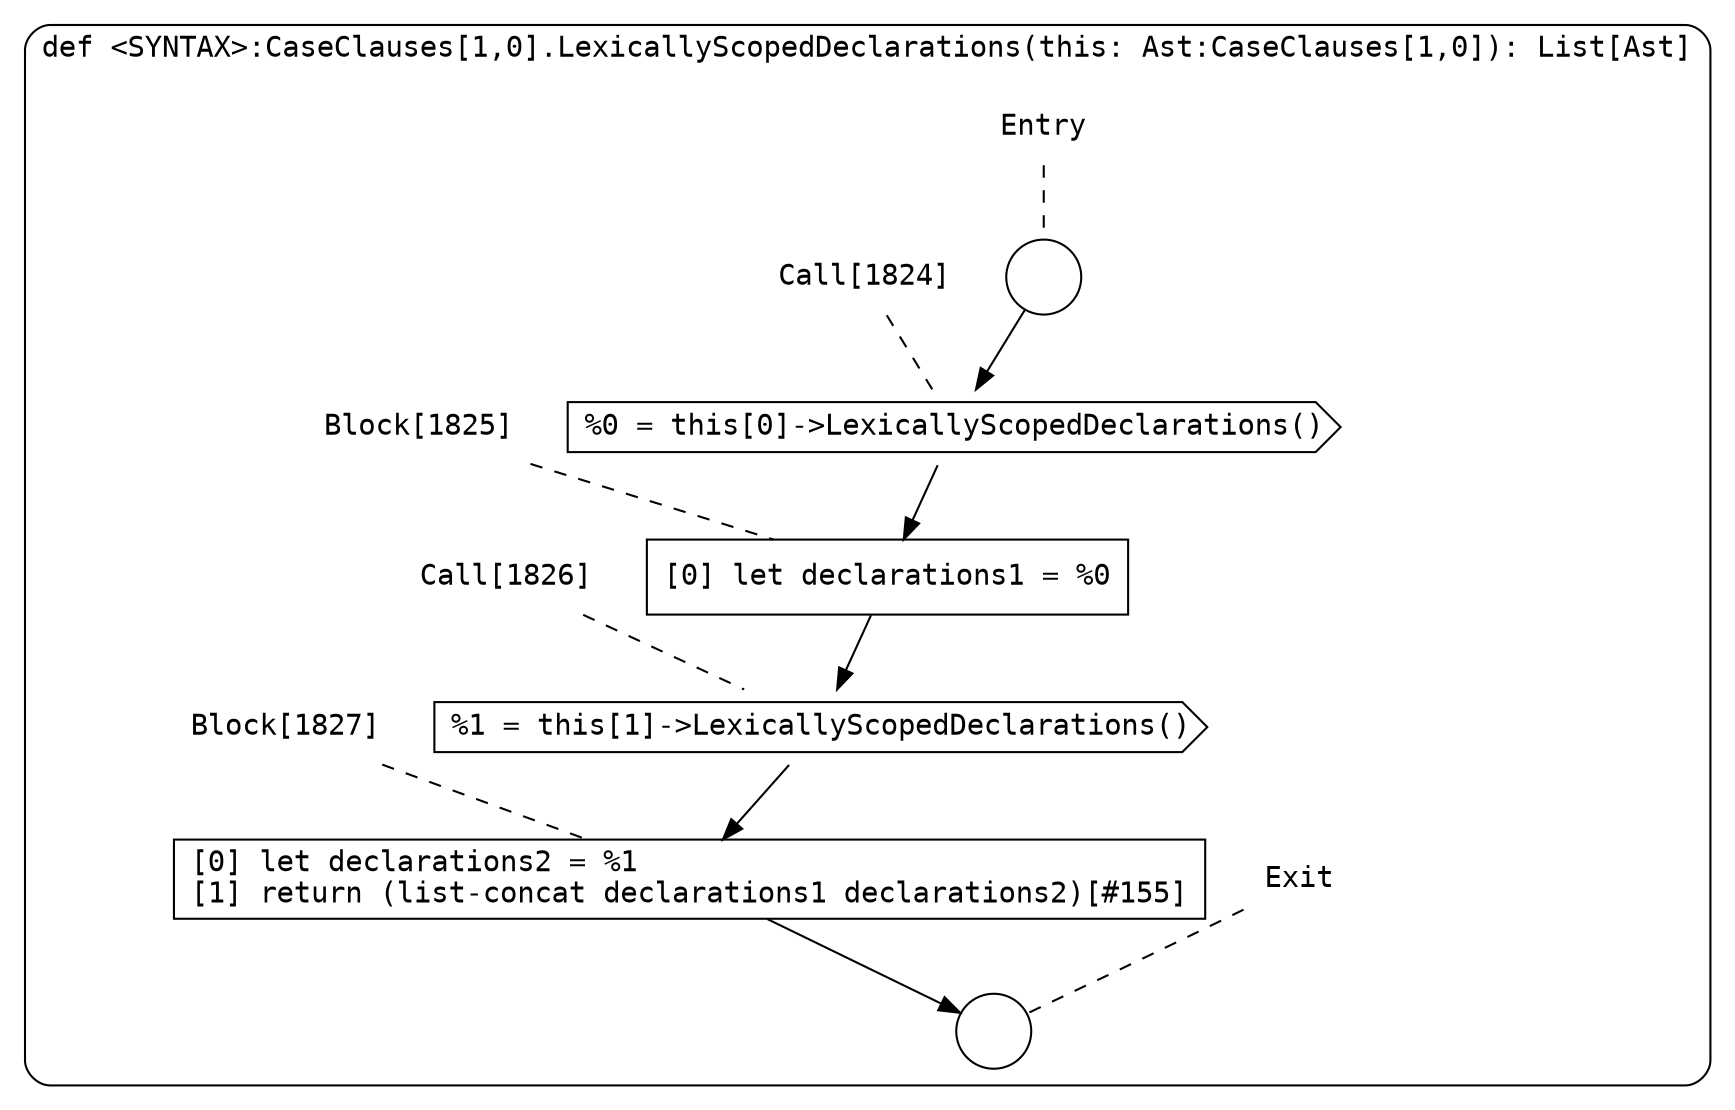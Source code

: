 digraph {
  graph [fontname = "Consolas"]
  node [fontname = "Consolas"]
  edge [fontname = "Consolas"]
  subgraph cluster293 {
    label = "def <SYNTAX>:CaseClauses[1,0].LexicallyScopedDeclarations(this: Ast:CaseClauses[1,0]): List[Ast]"
    style = rounded
    cluster293_entry_name [shape=none, label=<<font color="black">Entry</font>>]
    cluster293_entry_name -> cluster293_entry [arrowhead=none, color="black", style=dashed]
    cluster293_entry [shape=circle label=" " color="black" fillcolor="white" style=filled]
    cluster293_entry -> node1824 [color="black"]
    cluster293_exit_name [shape=none, label=<<font color="black">Exit</font>>]
    cluster293_exit_name -> cluster293_exit [arrowhead=none, color="black", style=dashed]
    cluster293_exit [shape=circle label=" " color="black" fillcolor="white" style=filled]
    node1824_name [shape=none, label=<<font color="black">Call[1824]</font>>]
    node1824_name -> node1824 [arrowhead=none, color="black", style=dashed]
    node1824 [shape=cds, label=<<font color="black">%0 = this[0]-&gt;LexicallyScopedDeclarations()</font>> color="black" fillcolor="white", style=filled]
    node1824 -> node1825 [color="black"]
    node1825_name [shape=none, label=<<font color="black">Block[1825]</font>>]
    node1825_name -> node1825 [arrowhead=none, color="black", style=dashed]
    node1825 [shape=box, label=<<font color="black">[0] let declarations1 = %0<BR ALIGN="LEFT"/></font>> color="black" fillcolor="white", style=filled]
    node1825 -> node1826 [color="black"]
    node1826_name [shape=none, label=<<font color="black">Call[1826]</font>>]
    node1826_name -> node1826 [arrowhead=none, color="black", style=dashed]
    node1826 [shape=cds, label=<<font color="black">%1 = this[1]-&gt;LexicallyScopedDeclarations()</font>> color="black" fillcolor="white", style=filled]
    node1826 -> node1827 [color="black"]
    node1827_name [shape=none, label=<<font color="black">Block[1827]</font>>]
    node1827_name -> node1827 [arrowhead=none, color="black", style=dashed]
    node1827 [shape=box, label=<<font color="black">[0] let declarations2 = %1<BR ALIGN="LEFT"/>[1] return (list-concat declarations1 declarations2)[#155]<BR ALIGN="LEFT"/></font>> color="black" fillcolor="white", style=filled]
    node1827 -> cluster293_exit [color="black"]
  }
}